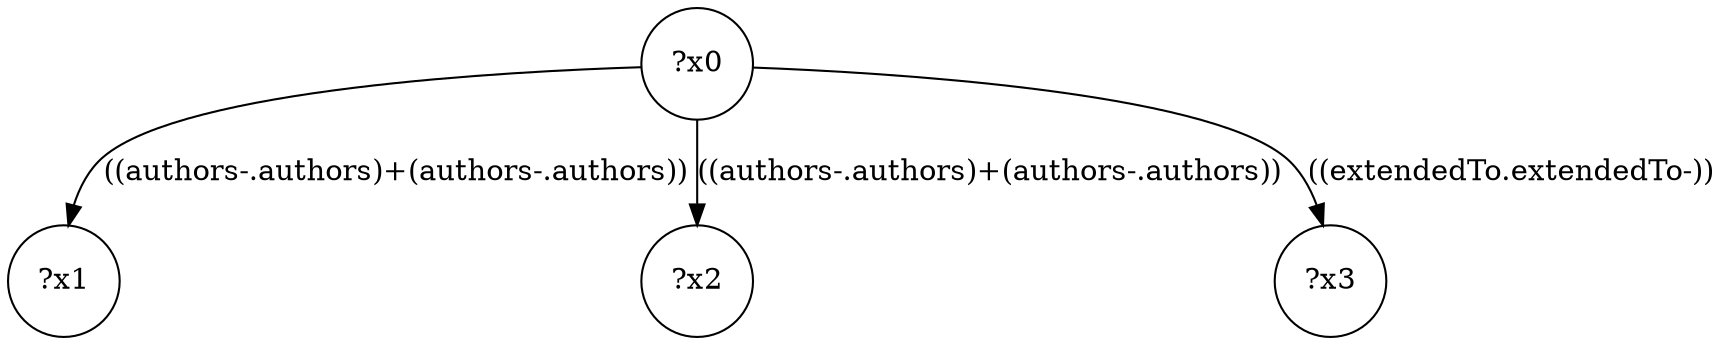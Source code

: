 digraph g {
	x0 [shape=circle, label="?x0"];
	x1 [shape=circle, label="?x1"];
	x0 -> x1 [label="((authors-.authors)+(authors-.authors))"];
	x2 [shape=circle, label="?x2"];
	x0 -> x2 [label="((authors-.authors)+(authors-.authors))"];
	x3 [shape=circle, label="?x3"];
	x0 -> x3 [label="((extendedTo.extendedTo-))"];
}
